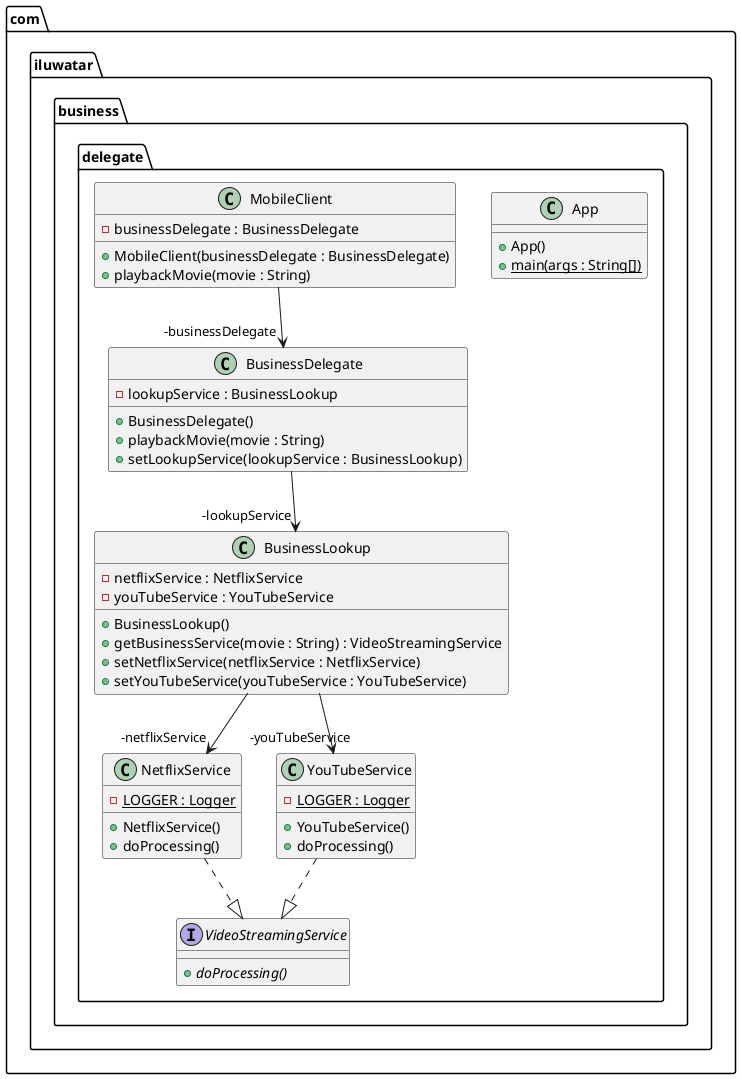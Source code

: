 @startuml
package com.iluwatar.business.delegate {
  class App {
    + App()
    + main(args : String[]) {static}
  }
  class BusinessDelegate {
    - lookupService : BusinessLookup
    + BusinessDelegate()
    + playbackMovie(movie : String)
    + setLookupService(lookupService : BusinessLookup)
  }
  class BusinessLookup {
    - netflixService : NetflixService
    - youTubeService : YouTubeService
    + BusinessLookup()
    + getBusinessService(movie : String) : VideoStreamingService
    + setNetflixService(netflixService : NetflixService)
    + setYouTubeService(youTubeService : YouTubeService)
  }
  class MobileClient {
    - businessDelegate : BusinessDelegate
    + MobileClient(businessDelegate : BusinessDelegate)
    + playbackMovie(movie : String)
  }
  class NetflixService {
    - LOGGER : Logger {static}
    + NetflixService()
    + doProcessing()
  }
  interface VideoStreamingService {
    + doProcessing() {abstract}
  }
  class YouTubeService {
    - LOGGER : Logger {static}
    + YouTubeService()
    + doProcessing()
  }
}
BusinessLookup -->  "-netflixService" NetflixService
BusinessLookup -->  "-youTubeService" YouTubeService
MobileClient -->  "-businessDelegate" BusinessDelegate
BusinessDelegate -->  "-lookupService" BusinessLookup
NetflixService ..|> VideoStreamingService 
YouTubeService ..|> VideoStreamingService 
@enduml